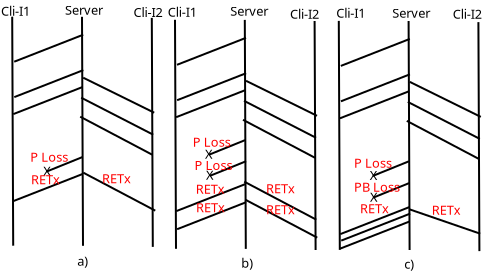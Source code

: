 <?xml version="1.0" encoding="UTF-8"?>
<dia:diagram xmlns:dia="http://www.lysator.liu.se/~alla/dia/">
  <dia:layer name="Background" visible="true" active="true">
    <dia:group>
      <dia:object type="Standard - Line" version="0" id="O0">
        <dia:attribute name="obj_pos">
          <dia:point val="2.1,1"/>
        </dia:attribute>
        <dia:attribute name="obj_bb">
          <dia:rectangle val="2.05,0.95;2.2,12.5"/>
        </dia:attribute>
        <dia:attribute name="conn_endpoints">
          <dia:point val="2.1,1"/>
          <dia:point val="2.15,12.45"/>
        </dia:attribute>
        <dia:attribute name="numcp">
          <dia:int val="1"/>
        </dia:attribute>
      </dia:object>
      <dia:object type="Standard - Line" version="0" id="O1">
        <dia:attribute name="obj_pos">
          <dia:point val="5.59,1.005"/>
        </dia:attribute>
        <dia:attribute name="obj_bb">
          <dia:rectangle val="5.54,0.955;5.69,12.505"/>
        </dia:attribute>
        <dia:attribute name="conn_endpoints">
          <dia:point val="5.59,1.005"/>
          <dia:point val="5.64,12.455"/>
        </dia:attribute>
        <dia:attribute name="numcp">
          <dia:int val="1"/>
        </dia:attribute>
      </dia:object>
      <dia:object type="Standard - Line" version="0" id="O2">
        <dia:attribute name="obj_pos">
          <dia:point val="9.08,1.06"/>
        </dia:attribute>
        <dia:attribute name="obj_bb">
          <dia:rectangle val="9.03,1.01;9.18,12.56"/>
        </dia:attribute>
        <dia:attribute name="conn_endpoints">
          <dia:point val="9.08,1.06"/>
          <dia:point val="9.13,12.51"/>
        </dia:attribute>
        <dia:attribute name="numcp">
          <dia:int val="1"/>
        </dia:attribute>
      </dia:object>
      <dia:object type="Standard - Line" version="0" id="O3">
        <dia:attribute name="obj_pos">
          <dia:point val="5.65,4.05"/>
        </dia:attribute>
        <dia:attribute name="obj_bb">
          <dia:rectangle val="5.583,3.983;9.267,5.867"/>
        </dia:attribute>
        <dia:attribute name="conn_endpoints">
          <dia:point val="5.65,4.05"/>
          <dia:point val="9.2,5.8"/>
        </dia:attribute>
        <dia:attribute name="numcp">
          <dia:int val="1"/>
        </dia:attribute>
      </dia:object>
      <dia:object type="Standard - Line" version="0" id="O4">
        <dia:attribute name="obj_pos">
          <dia:point val="5.55,5.05"/>
        </dia:attribute>
        <dia:attribute name="obj_bb">
          <dia:rectangle val="5.483,4.983;9.217,6.967"/>
        </dia:attribute>
        <dia:attribute name="conn_endpoints">
          <dia:point val="5.55,5.05"/>
          <dia:point val="9.15,6.9"/>
        </dia:attribute>
        <dia:attribute name="numcp">
          <dia:int val="1"/>
        </dia:attribute>
      </dia:object>
      <dia:object type="Standard - Line" version="0" id="O5">
        <dia:attribute name="obj_pos">
          <dia:point val="5.5,6"/>
        </dia:attribute>
        <dia:attribute name="obj_bb">
          <dia:rectangle val="5.432,5.932;9.168,7.968"/>
        </dia:attribute>
        <dia:attribute name="conn_endpoints">
          <dia:point val="5.5,6"/>
          <dia:point val="9.1,7.9"/>
        </dia:attribute>
        <dia:attribute name="numcp">
          <dia:int val="1"/>
        </dia:attribute>
      </dia:object>
      <dia:object type="Standard - Line" version="0" id="O6">
        <dia:attribute name="obj_pos">
          <dia:point val="2.2,3.25"/>
        </dia:attribute>
        <dia:attribute name="obj_bb">
          <dia:rectangle val="2.135,1.835;5.715,3.315"/>
        </dia:attribute>
        <dia:attribute name="conn_endpoints">
          <dia:point val="2.2,3.25"/>
          <dia:point val="5.65,1.9"/>
        </dia:attribute>
        <dia:attribute name="numcp">
          <dia:int val="1"/>
        </dia:attribute>
      </dia:object>
      <dia:object type="Standard - Text" version="1" id="O7">
        <dia:attribute name="obj_pos">
          <dia:point val="3.65,8.95"/>
        </dia:attribute>
        <dia:attribute name="obj_bb">
          <dia:rectangle val="3.65,8.355;4.088,9.102"/>
        </dia:attribute>
        <dia:attribute name="text">
          <dia:composite type="text">
            <dia:attribute name="string">
              <dia:string>#X#</dia:string>
            </dia:attribute>
            <dia:attribute name="font">
              <dia:font family="sans" style="0" name="Helvetica"/>
            </dia:attribute>
            <dia:attribute name="height">
              <dia:real val="0.8"/>
            </dia:attribute>
            <dia:attribute name="pos">
              <dia:point val="3.65,8.95"/>
            </dia:attribute>
            <dia:attribute name="color">
              <dia:color val="#000000"/>
            </dia:attribute>
            <dia:attribute name="alignment">
              <dia:enum val="0"/>
            </dia:attribute>
          </dia:composite>
        </dia:attribute>
        <dia:attribute name="valign">
          <dia:enum val="3"/>
        </dia:attribute>
      </dia:object>
      <dia:object type="Standard - Line" version="0" id="O8">
        <dia:attribute name="obj_pos">
          <dia:point val="2.205,5.02"/>
        </dia:attribute>
        <dia:attribute name="obj_bb">
          <dia:rectangle val="2.14,3.605;5.72,5.085"/>
        </dia:attribute>
        <dia:attribute name="conn_endpoints">
          <dia:point val="2.205,5.02"/>
          <dia:point val="5.655,3.67"/>
        </dia:attribute>
        <dia:attribute name="numcp">
          <dia:int val="1"/>
        </dia:attribute>
      </dia:object>
      <dia:object type="Standard - Line" version="0" id="O9">
        <dia:attribute name="obj_pos">
          <dia:point val="2.155,5.87"/>
        </dia:attribute>
        <dia:attribute name="obj_bb">
          <dia:rectangle val="2.09,4.455;5.67,5.935"/>
        </dia:attribute>
        <dia:attribute name="conn_endpoints">
          <dia:point val="2.155,5.87"/>
          <dia:point val="5.605,4.52"/>
        </dia:attribute>
        <dia:attribute name="numcp">
          <dia:int val="1"/>
        </dia:attribute>
      </dia:object>
      <dia:object type="Standard - Line" version="0" id="O10">
        <dia:attribute name="obj_pos">
          <dia:point val="3.8,8.75"/>
        </dia:attribute>
        <dia:attribute name="obj_bb">
          <dia:rectangle val="3.735,7.955;5.67,8.815"/>
        </dia:attribute>
        <dia:attribute name="conn_endpoints">
          <dia:point val="3.8,8.75"/>
          <dia:point val="5.605,8.02"/>
        </dia:attribute>
        <dia:attribute name="numcp">
          <dia:int val="1"/>
        </dia:attribute>
      </dia:object>
      <dia:object type="Standard - Line" version="0" id="O11">
        <dia:attribute name="obj_pos">
          <dia:point val="10.24,1.155"/>
        </dia:attribute>
        <dia:attribute name="obj_bb">
          <dia:rectangle val="10.19,1.105;10.34,12.655"/>
        </dia:attribute>
        <dia:attribute name="conn_endpoints">
          <dia:point val="10.24,1.155"/>
          <dia:point val="10.29,12.605"/>
        </dia:attribute>
        <dia:attribute name="numcp">
          <dia:int val="1"/>
        </dia:attribute>
      </dia:object>
      <dia:object type="Standard - Line" version="0" id="O12">
        <dia:attribute name="obj_pos">
          <dia:point val="13.73,1.16"/>
        </dia:attribute>
        <dia:attribute name="obj_bb">
          <dia:rectangle val="13.68,1.11;13.831,12.661"/>
        </dia:attribute>
        <dia:attribute name="conn_endpoints">
          <dia:point val="13.73,1.16"/>
          <dia:point val="13.78,12.61"/>
        </dia:attribute>
        <dia:attribute name="numcp">
          <dia:int val="1"/>
        </dia:attribute>
      </dia:object>
      <dia:object type="Standard - Line" version="0" id="O13">
        <dia:attribute name="obj_pos">
          <dia:point val="17.22,1.215"/>
        </dia:attribute>
        <dia:attribute name="obj_bb">
          <dia:rectangle val="17.17,1.165;17.321,12.716"/>
        </dia:attribute>
        <dia:attribute name="conn_endpoints">
          <dia:point val="17.22,1.215"/>
          <dia:point val="17.27,12.665"/>
        </dia:attribute>
        <dia:attribute name="numcp">
          <dia:int val="1"/>
        </dia:attribute>
      </dia:object>
      <dia:object type="Standard - Line" version="0" id="O14">
        <dia:attribute name="obj_pos">
          <dia:point val="13.79,4.205"/>
        </dia:attribute>
        <dia:attribute name="obj_bb">
          <dia:rectangle val="13.723,4.138;17.407,6.022"/>
        </dia:attribute>
        <dia:attribute name="conn_endpoints">
          <dia:point val="13.79,4.205"/>
          <dia:point val="17.34,5.955"/>
        </dia:attribute>
        <dia:attribute name="numcp">
          <dia:int val="1"/>
        </dia:attribute>
      </dia:object>
      <dia:object type="Standard - Line" version="0" id="O15">
        <dia:attribute name="obj_pos">
          <dia:point val="13.69,5.205"/>
        </dia:attribute>
        <dia:attribute name="obj_bb">
          <dia:rectangle val="13.623,5.138;17.358,7.123"/>
        </dia:attribute>
        <dia:attribute name="conn_endpoints">
          <dia:point val="13.69,5.205"/>
          <dia:point val="17.29,7.055"/>
        </dia:attribute>
        <dia:attribute name="numcp">
          <dia:int val="1"/>
        </dia:attribute>
      </dia:object>
      <dia:object type="Standard - Line" version="0" id="O16">
        <dia:attribute name="obj_pos">
          <dia:point val="13.64,6.155"/>
        </dia:attribute>
        <dia:attribute name="obj_bb">
          <dia:rectangle val="13.573,6.088;17.308,8.123"/>
        </dia:attribute>
        <dia:attribute name="conn_endpoints">
          <dia:point val="13.64,6.155"/>
          <dia:point val="17.24,8.055"/>
        </dia:attribute>
        <dia:attribute name="numcp">
          <dia:int val="1"/>
        </dia:attribute>
      </dia:object>
      <dia:object type="Standard - Line" version="0" id="O17">
        <dia:attribute name="obj_pos">
          <dia:point val="10.34,3.405"/>
        </dia:attribute>
        <dia:attribute name="obj_bb">
          <dia:rectangle val="10.275,1.99;13.855,3.47"/>
        </dia:attribute>
        <dia:attribute name="conn_endpoints">
          <dia:point val="10.34,3.405"/>
          <dia:point val="13.79,2.055"/>
        </dia:attribute>
        <dia:attribute name="numcp">
          <dia:int val="1"/>
        </dia:attribute>
      </dia:object>
      <dia:object type="Standard - Text" version="1" id="O18">
        <dia:attribute name="obj_pos">
          <dia:point val="11.79,9.155"/>
        </dia:attribute>
        <dia:attribute name="obj_bb">
          <dia:rectangle val="11.79,8.56;12.228,9.308"/>
        </dia:attribute>
        <dia:attribute name="text">
          <dia:composite type="text">
            <dia:attribute name="string">
              <dia:string>#X#</dia:string>
            </dia:attribute>
            <dia:attribute name="font">
              <dia:font family="sans" style="0" name="Helvetica"/>
            </dia:attribute>
            <dia:attribute name="height">
              <dia:real val="0.8"/>
            </dia:attribute>
            <dia:attribute name="pos">
              <dia:point val="11.79,9.155"/>
            </dia:attribute>
            <dia:attribute name="color">
              <dia:color val="#000000"/>
            </dia:attribute>
            <dia:attribute name="alignment">
              <dia:enum val="0"/>
            </dia:attribute>
          </dia:composite>
        </dia:attribute>
        <dia:attribute name="valign">
          <dia:enum val="3"/>
        </dia:attribute>
      </dia:object>
      <dia:object type="Standard - Line" version="0" id="O19">
        <dia:attribute name="obj_pos">
          <dia:point val="10.345,5.175"/>
        </dia:attribute>
        <dia:attribute name="obj_bb">
          <dia:rectangle val="10.28,3.76;13.86,5.24"/>
        </dia:attribute>
        <dia:attribute name="conn_endpoints">
          <dia:point val="10.345,5.175"/>
          <dia:point val="13.795,3.825"/>
        </dia:attribute>
        <dia:attribute name="numcp">
          <dia:int val="1"/>
        </dia:attribute>
      </dia:object>
      <dia:object type="Standard - Line" version="0" id="O20">
        <dia:attribute name="obj_pos">
          <dia:point val="10.295,6.025"/>
        </dia:attribute>
        <dia:attribute name="obj_bb">
          <dia:rectangle val="10.23,4.61;13.81,6.09"/>
        </dia:attribute>
        <dia:attribute name="conn_endpoints">
          <dia:point val="10.295,6.025"/>
          <dia:point val="13.745,4.675"/>
        </dia:attribute>
        <dia:attribute name="numcp">
          <dia:int val="1"/>
        </dia:attribute>
      </dia:object>
      <dia:object type="Standard - Line" version="0" id="O21">
        <dia:attribute name="obj_pos">
          <dia:point val="11.99,8.955"/>
        </dia:attribute>
        <dia:attribute name="obj_bb">
          <dia:rectangle val="11.925,8.16;13.86,9.02"/>
        </dia:attribute>
        <dia:attribute name="conn_endpoints">
          <dia:point val="11.99,8.955"/>
          <dia:point val="13.795,8.225"/>
        </dia:attribute>
        <dia:attribute name="numcp">
          <dia:int val="1"/>
        </dia:attribute>
      </dia:object>
      <dia:object type="Standard - Line" version="0" id="O22">
        <dia:attribute name="obj_pos">
          <dia:point val="18.43,1.21"/>
        </dia:attribute>
        <dia:attribute name="obj_bb">
          <dia:rectangle val="18.38,1.16;18.53,12.71"/>
        </dia:attribute>
        <dia:attribute name="conn_endpoints">
          <dia:point val="18.43,1.21"/>
          <dia:point val="18.48,12.66"/>
        </dia:attribute>
        <dia:attribute name="numcp">
          <dia:int val="1"/>
        </dia:attribute>
      </dia:object>
      <dia:object type="Standard - Line" version="0" id="O23">
        <dia:attribute name="obj_pos">
          <dia:point val="21.92,1.215"/>
        </dia:attribute>
        <dia:attribute name="obj_bb">
          <dia:rectangle val="21.87,1.165;22.021,12.716"/>
        </dia:attribute>
        <dia:attribute name="conn_endpoints">
          <dia:point val="21.92,1.215"/>
          <dia:point val="21.97,12.665"/>
        </dia:attribute>
        <dia:attribute name="numcp">
          <dia:int val="1"/>
        </dia:attribute>
      </dia:object>
      <dia:object type="Standard - Line" version="0" id="O24">
        <dia:attribute name="obj_pos">
          <dia:point val="25.41,1.27"/>
        </dia:attribute>
        <dia:attribute name="obj_bb">
          <dia:rectangle val="25.36,1.22;25.511,12.771"/>
        </dia:attribute>
        <dia:attribute name="conn_endpoints">
          <dia:point val="25.41,1.27"/>
          <dia:point val="25.46,12.72"/>
        </dia:attribute>
        <dia:attribute name="numcp">
          <dia:int val="1"/>
        </dia:attribute>
      </dia:object>
      <dia:object type="Standard - Line" version="0" id="O25">
        <dia:attribute name="obj_pos">
          <dia:point val="21.98,4.26"/>
        </dia:attribute>
        <dia:attribute name="obj_bb">
          <dia:rectangle val="21.913,4.193;25.597,6.077"/>
        </dia:attribute>
        <dia:attribute name="conn_endpoints">
          <dia:point val="21.98,4.26"/>
          <dia:point val="25.53,6.01"/>
        </dia:attribute>
        <dia:attribute name="numcp">
          <dia:int val="1"/>
        </dia:attribute>
      </dia:object>
      <dia:object type="Standard - Line" version="0" id="O26">
        <dia:attribute name="obj_pos">
          <dia:point val="21.88,5.26"/>
        </dia:attribute>
        <dia:attribute name="obj_bb">
          <dia:rectangle val="21.813,5.193;25.547,7.178"/>
        </dia:attribute>
        <dia:attribute name="conn_endpoints">
          <dia:point val="21.88,5.26"/>
          <dia:point val="25.48,7.11"/>
        </dia:attribute>
        <dia:attribute name="numcp">
          <dia:int val="1"/>
        </dia:attribute>
      </dia:object>
      <dia:object type="Standard - Line" version="0" id="O27">
        <dia:attribute name="obj_pos">
          <dia:point val="21.83,6.21"/>
        </dia:attribute>
        <dia:attribute name="obj_bb">
          <dia:rectangle val="21.763,6.143;25.498,8.178"/>
        </dia:attribute>
        <dia:attribute name="conn_endpoints">
          <dia:point val="21.83,6.21"/>
          <dia:point val="25.43,8.11"/>
        </dia:attribute>
        <dia:attribute name="numcp">
          <dia:int val="1"/>
        </dia:attribute>
      </dia:object>
      <dia:object type="Standard - Line" version="0" id="O28">
        <dia:attribute name="obj_pos">
          <dia:point val="18.53,3.46"/>
        </dia:attribute>
        <dia:attribute name="obj_bb">
          <dia:rectangle val="18.465,2.045;22.045,3.525"/>
        </dia:attribute>
        <dia:attribute name="conn_endpoints">
          <dia:point val="18.53,3.46"/>
          <dia:point val="21.98,2.11"/>
        </dia:attribute>
        <dia:attribute name="numcp">
          <dia:int val="1"/>
        </dia:attribute>
      </dia:object>
      <dia:object type="Standard - Text" version="1" id="O29">
        <dia:attribute name="obj_pos">
          <dia:point val="19.98,9.16"/>
        </dia:attribute>
        <dia:attribute name="obj_bb">
          <dia:rectangle val="19.98,8.565;20.418,9.313"/>
        </dia:attribute>
        <dia:attribute name="text">
          <dia:composite type="text">
            <dia:attribute name="string">
              <dia:string>#X#</dia:string>
            </dia:attribute>
            <dia:attribute name="font">
              <dia:font family="sans" style="0" name="Helvetica"/>
            </dia:attribute>
            <dia:attribute name="height">
              <dia:real val="0.8"/>
            </dia:attribute>
            <dia:attribute name="pos">
              <dia:point val="19.98,9.16"/>
            </dia:attribute>
            <dia:attribute name="color">
              <dia:color val="#000000"/>
            </dia:attribute>
            <dia:attribute name="alignment">
              <dia:enum val="0"/>
            </dia:attribute>
          </dia:composite>
        </dia:attribute>
        <dia:attribute name="valign">
          <dia:enum val="3"/>
        </dia:attribute>
      </dia:object>
      <dia:object type="Standard - Line" version="0" id="O30">
        <dia:attribute name="obj_pos">
          <dia:point val="18.535,5.23"/>
        </dia:attribute>
        <dia:attribute name="obj_bb">
          <dia:rectangle val="18.47,3.815;22.05,5.295"/>
        </dia:attribute>
        <dia:attribute name="conn_endpoints">
          <dia:point val="18.535,5.23"/>
          <dia:point val="21.985,3.88"/>
        </dia:attribute>
        <dia:attribute name="numcp">
          <dia:int val="1"/>
        </dia:attribute>
      </dia:object>
      <dia:object type="Standard - Line" version="0" id="O31">
        <dia:attribute name="obj_pos">
          <dia:point val="18.485,6.08"/>
        </dia:attribute>
        <dia:attribute name="obj_bb">
          <dia:rectangle val="18.42,4.665;22.0,6.145"/>
        </dia:attribute>
        <dia:attribute name="conn_endpoints">
          <dia:point val="18.485,6.08"/>
          <dia:point val="21.935,4.73"/>
        </dia:attribute>
        <dia:attribute name="numcp">
          <dia:int val="1"/>
        </dia:attribute>
      </dia:object>
      <dia:object type="Standard - Line" version="0" id="O32">
        <dia:attribute name="obj_pos">
          <dia:point val="20.13,8.96"/>
        </dia:attribute>
        <dia:attribute name="obj_bb">
          <dia:rectangle val="20.065,8.165;22.0,9.025"/>
        </dia:attribute>
        <dia:attribute name="conn_endpoints">
          <dia:point val="20.13,8.96"/>
          <dia:point val="21.935,8.23"/>
        </dia:attribute>
        <dia:attribute name="numcp">
          <dia:int val="1"/>
        </dia:attribute>
      </dia:object>
      <dia:object type="Standard - Line" version="0" id="O33">
        <dia:attribute name="obj_pos">
          <dia:point val="2.155,10.22"/>
        </dia:attribute>
        <dia:attribute name="obj_bb">
          <dia:rectangle val="2.09,8.805;5.67,10.285"/>
        </dia:attribute>
        <dia:attribute name="conn_endpoints">
          <dia:point val="2.155,10.22"/>
          <dia:point val="5.605,8.87"/>
        </dia:attribute>
        <dia:attribute name="numcp">
          <dia:int val="1"/>
        </dia:attribute>
      </dia:object>
      <dia:object type="Standard - Text" version="1" id="O34">
        <dia:attribute name="obj_pos">
          <dia:point val="11.74,8.1"/>
        </dia:attribute>
        <dia:attribute name="obj_bb">
          <dia:rectangle val="11.74,7.505;12.178,8.253"/>
        </dia:attribute>
        <dia:attribute name="text">
          <dia:composite type="text">
            <dia:attribute name="string">
              <dia:string>#X#</dia:string>
            </dia:attribute>
            <dia:attribute name="font">
              <dia:font family="sans" style="0" name="Helvetica"/>
            </dia:attribute>
            <dia:attribute name="height">
              <dia:real val="0.8"/>
            </dia:attribute>
            <dia:attribute name="pos">
              <dia:point val="11.74,8.1"/>
            </dia:attribute>
            <dia:attribute name="color">
              <dia:color val="#000000"/>
            </dia:attribute>
            <dia:attribute name="alignment">
              <dia:enum val="0"/>
            </dia:attribute>
          </dia:composite>
        </dia:attribute>
        <dia:attribute name="valign">
          <dia:enum val="3"/>
        </dia:attribute>
      </dia:object>
      <dia:object type="Standard - Line" version="0" id="O35">
        <dia:attribute name="obj_pos">
          <dia:point val="11.94,7.9"/>
        </dia:attribute>
        <dia:attribute name="obj_bb">
          <dia:rectangle val="11.875,7.105;13.81,7.965"/>
        </dia:attribute>
        <dia:attribute name="conn_endpoints">
          <dia:point val="11.94,7.9"/>
          <dia:point val="13.745,7.17"/>
        </dia:attribute>
        <dia:attribute name="numcp">
          <dia:int val="1"/>
        </dia:attribute>
      </dia:object>
      <dia:object type="Standard - Line" version="0" id="O36">
        <dia:attribute name="obj_pos">
          <dia:point val="10.305,10.72"/>
        </dia:attribute>
        <dia:attribute name="obj_bb">
          <dia:rectangle val="10.24,9.305;13.82,10.785"/>
        </dia:attribute>
        <dia:attribute name="conn_endpoints">
          <dia:point val="10.305,10.72"/>
          <dia:point val="13.755,9.37"/>
        </dia:attribute>
        <dia:attribute name="numcp">
          <dia:int val="1"/>
        </dia:attribute>
      </dia:object>
      <dia:object type="Standard - Line" version="0" id="O37">
        <dia:attribute name="obj_pos">
          <dia:point val="10.345,11.625"/>
        </dia:attribute>
        <dia:attribute name="obj_bb">
          <dia:rectangle val="10.28,10.21;13.86,11.69"/>
        </dia:attribute>
        <dia:attribute name="conn_endpoints">
          <dia:point val="10.345,11.625"/>
          <dia:point val="13.795,10.275"/>
        </dia:attribute>
        <dia:attribute name="numcp">
          <dia:int val="1"/>
        </dia:attribute>
      </dia:object>
      <dia:object type="Standard - Text" version="1" id="O38">
        <dia:attribute name="obj_pos">
          <dia:point val="19.99,10.25"/>
        </dia:attribute>
        <dia:attribute name="obj_bb">
          <dia:rectangle val="19.99,9.655;20.427,10.403"/>
        </dia:attribute>
        <dia:attribute name="text">
          <dia:composite type="text">
            <dia:attribute name="string">
              <dia:string>#X#</dia:string>
            </dia:attribute>
            <dia:attribute name="font">
              <dia:font family="sans" style="0" name="Helvetica"/>
            </dia:attribute>
            <dia:attribute name="height">
              <dia:real val="0.8"/>
            </dia:attribute>
            <dia:attribute name="pos">
              <dia:point val="19.99,10.25"/>
            </dia:attribute>
            <dia:attribute name="color">
              <dia:color val="#000000"/>
            </dia:attribute>
            <dia:attribute name="alignment">
              <dia:enum val="0"/>
            </dia:attribute>
          </dia:composite>
        </dia:attribute>
        <dia:attribute name="valign">
          <dia:enum val="3"/>
        </dia:attribute>
      </dia:object>
      <dia:object type="Standard - Line" version="0" id="O39">
        <dia:attribute name="obj_pos">
          <dia:point val="20.14,10.05"/>
        </dia:attribute>
        <dia:attribute name="obj_bb">
          <dia:rectangle val="20.075,9.255;22.01,10.115"/>
        </dia:attribute>
        <dia:attribute name="conn_endpoints">
          <dia:point val="20.14,10.05"/>
          <dia:point val="21.945,9.32"/>
        </dia:attribute>
        <dia:attribute name="numcp">
          <dia:int val="1"/>
        </dia:attribute>
      </dia:object>
      <dia:object type="Standard - Line" version="0" id="O40">
        <dia:attribute name="obj_pos">
          <dia:point val="18.505,11.87"/>
        </dia:attribute>
        <dia:attribute name="obj_bb">
          <dia:rectangle val="18.44,10.455;22.02,11.935"/>
        </dia:attribute>
        <dia:attribute name="conn_endpoints">
          <dia:point val="18.505,11.87"/>
          <dia:point val="21.955,10.52"/>
        </dia:attribute>
        <dia:attribute name="numcp">
          <dia:int val="1"/>
        </dia:attribute>
      </dia:object>
      <dia:object type="Standard - Line" version="0" id="O41">
        <dia:attribute name="obj_pos">
          <dia:point val="21.945,10.625"/>
        </dia:attribute>
        <dia:attribute name="obj_bb">
          <dia:rectangle val="21.881,10.561;25.564,11.914"/>
        </dia:attribute>
        <dia:attribute name="conn_endpoints">
          <dia:point val="21.945,10.625"/>
          <dia:point val="25.5,11.85"/>
        </dia:attribute>
        <dia:attribute name="numcp">
          <dia:int val="1"/>
        </dia:attribute>
      </dia:object>
      <dia:object type="Standard - Text" version="1" id="O42">
        <dia:attribute name="obj_pos">
          <dia:point val="21.1,1.05"/>
        </dia:attribute>
        <dia:attribute name="obj_bb">
          <dia:rectangle val="21.1,0.455;23.203,1.202"/>
        </dia:attribute>
        <dia:attribute name="text">
          <dia:composite type="text">
            <dia:attribute name="string">
              <dia:string>#Server#</dia:string>
            </dia:attribute>
            <dia:attribute name="font">
              <dia:font family="sans" style="0" name="Helvetica"/>
            </dia:attribute>
            <dia:attribute name="height">
              <dia:real val="0.8"/>
            </dia:attribute>
            <dia:attribute name="pos">
              <dia:point val="21.1,1.05"/>
            </dia:attribute>
            <dia:attribute name="color">
              <dia:color val="#000000"/>
            </dia:attribute>
            <dia:attribute name="alignment">
              <dia:enum val="0"/>
            </dia:attribute>
          </dia:composite>
        </dia:attribute>
        <dia:attribute name="valign">
          <dia:enum val="3"/>
        </dia:attribute>
      </dia:object>
      <dia:object type="Standard - Text" version="1" id="O43">
        <dia:attribute name="obj_pos">
          <dia:point val="4.74,0.9"/>
        </dia:attribute>
        <dia:attribute name="obj_bb">
          <dia:rectangle val="4.74,0.305;6.843,1.052"/>
        </dia:attribute>
        <dia:attribute name="text">
          <dia:composite type="text">
            <dia:attribute name="string">
              <dia:string>#Server#</dia:string>
            </dia:attribute>
            <dia:attribute name="font">
              <dia:font family="sans" style="0" name="Helvetica"/>
            </dia:attribute>
            <dia:attribute name="height">
              <dia:real val="0.8"/>
            </dia:attribute>
            <dia:attribute name="pos">
              <dia:point val="4.74,0.9"/>
            </dia:attribute>
            <dia:attribute name="color">
              <dia:color val="#000000"/>
            </dia:attribute>
            <dia:attribute name="alignment">
              <dia:enum val="0"/>
            </dia:attribute>
          </dia:composite>
        </dia:attribute>
        <dia:attribute name="valign">
          <dia:enum val="3"/>
        </dia:attribute>
      </dia:object>
      <dia:object type="Standard - Text" version="1" id="O44">
        <dia:attribute name="obj_pos">
          <dia:point val="13,0.95"/>
        </dia:attribute>
        <dia:attribute name="obj_bb">
          <dia:rectangle val="13,0.355;15.102,1.103"/>
        </dia:attribute>
        <dia:attribute name="text">
          <dia:composite type="text">
            <dia:attribute name="string">
              <dia:string>#Server#</dia:string>
            </dia:attribute>
            <dia:attribute name="font">
              <dia:font family="sans" style="0" name="Helvetica"/>
            </dia:attribute>
            <dia:attribute name="height">
              <dia:real val="0.8"/>
            </dia:attribute>
            <dia:attribute name="pos">
              <dia:point val="13,0.95"/>
            </dia:attribute>
            <dia:attribute name="color">
              <dia:color val="#000000"/>
            </dia:attribute>
            <dia:attribute name="alignment">
              <dia:enum val="0"/>
            </dia:attribute>
          </dia:composite>
        </dia:attribute>
        <dia:attribute name="valign">
          <dia:enum val="3"/>
        </dia:attribute>
      </dia:object>
      <dia:object type="Standard - Text" version="1" id="O45">
        <dia:attribute name="obj_pos">
          <dia:point val="18.3,1.05"/>
        </dia:attribute>
        <dia:attribute name="obj_bb">
          <dia:rectangle val="18.3,0.455;19.93,1.202"/>
        </dia:attribute>
        <dia:attribute name="text">
          <dia:composite type="text">
            <dia:attribute name="string">
              <dia:string>#Cli-I1#</dia:string>
            </dia:attribute>
            <dia:attribute name="font">
              <dia:font family="sans" style="0" name="Helvetica"/>
            </dia:attribute>
            <dia:attribute name="height">
              <dia:real val="0.8"/>
            </dia:attribute>
            <dia:attribute name="pos">
              <dia:point val="18.3,1.05"/>
            </dia:attribute>
            <dia:attribute name="color">
              <dia:color val="#000000"/>
            </dia:attribute>
            <dia:attribute name="alignment">
              <dia:enum val="0"/>
            </dia:attribute>
          </dia:composite>
        </dia:attribute>
        <dia:attribute name="valign">
          <dia:enum val="3"/>
        </dia:attribute>
      </dia:object>
      <dia:object type="Standard - Text" version="1" id="O46">
        <dia:attribute name="obj_pos">
          <dia:point val="1.54,0.95"/>
        </dia:attribute>
        <dia:attribute name="obj_bb">
          <dia:rectangle val="1.54,0.355;3.17,1.103"/>
        </dia:attribute>
        <dia:attribute name="text">
          <dia:composite type="text">
            <dia:attribute name="string">
              <dia:string>#Cli-I1#</dia:string>
            </dia:attribute>
            <dia:attribute name="font">
              <dia:font family="sans" style="0" name="Helvetica"/>
            </dia:attribute>
            <dia:attribute name="height">
              <dia:real val="0.8"/>
            </dia:attribute>
            <dia:attribute name="pos">
              <dia:point val="1.54,0.95"/>
            </dia:attribute>
            <dia:attribute name="color">
              <dia:color val="#000000"/>
            </dia:attribute>
            <dia:attribute name="alignment">
              <dia:enum val="0"/>
            </dia:attribute>
          </dia:composite>
        </dia:attribute>
        <dia:attribute name="valign">
          <dia:enum val="3"/>
        </dia:attribute>
      </dia:object>
      <dia:object type="Standard - Text" version="1" id="O47">
        <dia:attribute name="obj_pos">
          <dia:point val="9.88,1.005"/>
        </dia:attribute>
        <dia:attribute name="obj_bb">
          <dia:rectangle val="9.88,0.41;11.51,1.157"/>
        </dia:attribute>
        <dia:attribute name="text">
          <dia:composite type="text">
            <dia:attribute name="string">
              <dia:string>#Cli-I1#</dia:string>
            </dia:attribute>
            <dia:attribute name="font">
              <dia:font family="sans" style="0" name="Helvetica"/>
            </dia:attribute>
            <dia:attribute name="height">
              <dia:real val="0.8"/>
            </dia:attribute>
            <dia:attribute name="pos">
              <dia:point val="9.88,1.005"/>
            </dia:attribute>
            <dia:attribute name="color">
              <dia:color val="#000000"/>
            </dia:attribute>
            <dia:attribute name="alignment">
              <dia:enum val="0"/>
            </dia:attribute>
          </dia:composite>
        </dia:attribute>
        <dia:attribute name="valign">
          <dia:enum val="3"/>
        </dia:attribute>
      </dia:object>
      <dia:object type="Standard - Text" version="1" id="O48">
        <dia:attribute name="obj_pos">
          <dia:point val="8.17,1.01"/>
        </dia:attribute>
        <dia:attribute name="obj_bb">
          <dia:rectangle val="8.17,0.415;9.8,1.163"/>
        </dia:attribute>
        <dia:attribute name="text">
          <dia:composite type="text">
            <dia:attribute name="string">
              <dia:string>#Cli-I2#</dia:string>
            </dia:attribute>
            <dia:attribute name="font">
              <dia:font family="sans" style="0" name="Helvetica"/>
            </dia:attribute>
            <dia:attribute name="height">
              <dia:real val="0.8"/>
            </dia:attribute>
            <dia:attribute name="pos">
              <dia:point val="8.17,1.01"/>
            </dia:attribute>
            <dia:attribute name="color">
              <dia:color val="#000000"/>
            </dia:attribute>
            <dia:attribute name="alignment">
              <dia:enum val="0"/>
            </dia:attribute>
          </dia:composite>
        </dia:attribute>
        <dia:attribute name="valign">
          <dia:enum val="3"/>
        </dia:attribute>
      </dia:object>
      <dia:object type="Standard - Text" version="1" id="O49">
        <dia:attribute name="obj_pos">
          <dia:point val="15.99,1.1"/>
        </dia:attribute>
        <dia:attribute name="obj_bb">
          <dia:rectangle val="15.99,0.505;17.62,1.252"/>
        </dia:attribute>
        <dia:attribute name="text">
          <dia:composite type="text">
            <dia:attribute name="string">
              <dia:string>#Cli-I2#</dia:string>
            </dia:attribute>
            <dia:attribute name="font">
              <dia:font family="sans" style="0" name="Helvetica"/>
            </dia:attribute>
            <dia:attribute name="height">
              <dia:real val="0.8"/>
            </dia:attribute>
            <dia:attribute name="pos">
              <dia:point val="15.99,1.1"/>
            </dia:attribute>
            <dia:attribute name="color">
              <dia:color val="#000000"/>
            </dia:attribute>
            <dia:attribute name="alignment">
              <dia:enum val="0"/>
            </dia:attribute>
          </dia:composite>
        </dia:attribute>
        <dia:attribute name="valign">
          <dia:enum val="3"/>
        </dia:attribute>
      </dia:object>
      <dia:object type="Standard - Text" version="1" id="O50">
        <dia:attribute name="obj_pos">
          <dia:point val="24.13,1.105"/>
        </dia:attribute>
        <dia:attribute name="obj_bb">
          <dia:rectangle val="24.13,0.51;25.76,1.258"/>
        </dia:attribute>
        <dia:attribute name="text">
          <dia:composite type="text">
            <dia:attribute name="string">
              <dia:string>#Cli-I2#</dia:string>
            </dia:attribute>
            <dia:attribute name="font">
              <dia:font family="sans" style="0" name="Helvetica"/>
            </dia:attribute>
            <dia:attribute name="height">
              <dia:real val="0.8"/>
            </dia:attribute>
            <dia:attribute name="pos">
              <dia:point val="24.13,1.105"/>
            </dia:attribute>
            <dia:attribute name="color">
              <dia:color val="#000000"/>
            </dia:attribute>
            <dia:attribute name="alignment">
              <dia:enum val="0"/>
            </dia:attribute>
          </dia:composite>
        </dia:attribute>
        <dia:attribute name="valign">
          <dia:enum val="3"/>
        </dia:attribute>
      </dia:object>
      <dia:object type="Standard - Text" version="1" id="O51">
        <dia:attribute name="obj_pos">
          <dia:point val="3,8.25"/>
        </dia:attribute>
        <dia:attribute name="obj_bb">
          <dia:rectangle val="3,7.655;4.992,8.402"/>
        </dia:attribute>
        <dia:attribute name="text">
          <dia:composite type="text">
            <dia:attribute name="string">
              <dia:string>#P Loss#</dia:string>
            </dia:attribute>
            <dia:attribute name="font">
              <dia:font family="sans" style="0" name="Helvetica"/>
            </dia:attribute>
            <dia:attribute name="height">
              <dia:real val="0.8"/>
            </dia:attribute>
            <dia:attribute name="pos">
              <dia:point val="3,8.25"/>
            </dia:attribute>
            <dia:attribute name="color">
              <dia:color val="#ff0000"/>
            </dia:attribute>
            <dia:attribute name="alignment">
              <dia:enum val="0"/>
            </dia:attribute>
          </dia:composite>
        </dia:attribute>
        <dia:attribute name="valign">
          <dia:enum val="3"/>
        </dia:attribute>
      </dia:object>
      <dia:object type="Standard - Text" version="1" id="O52">
        <dia:attribute name="obj_pos">
          <dia:point val="11.13,7.505"/>
        </dia:attribute>
        <dia:attribute name="obj_bb">
          <dia:rectangle val="11.13,6.91;13.123,7.657"/>
        </dia:attribute>
        <dia:attribute name="text">
          <dia:composite type="text">
            <dia:attribute name="string">
              <dia:string>#P Loss#</dia:string>
            </dia:attribute>
            <dia:attribute name="font">
              <dia:font family="sans" style="0" name="Helvetica"/>
            </dia:attribute>
            <dia:attribute name="height">
              <dia:real val="0.8"/>
            </dia:attribute>
            <dia:attribute name="pos">
              <dia:point val="11.13,7.505"/>
            </dia:attribute>
            <dia:attribute name="color">
              <dia:color val="#ff0000"/>
            </dia:attribute>
            <dia:attribute name="alignment">
              <dia:enum val="0"/>
            </dia:attribute>
          </dia:composite>
        </dia:attribute>
        <dia:attribute name="valign">
          <dia:enum val="3"/>
        </dia:attribute>
      </dia:object>
      <dia:object type="Standard - Text" version="1" id="O53">
        <dia:attribute name="obj_pos">
          <dia:point val="11.22,8.66"/>
        </dia:attribute>
        <dia:attribute name="obj_bb">
          <dia:rectangle val="11.22,8.065;13.213,8.812"/>
        </dia:attribute>
        <dia:attribute name="text">
          <dia:composite type="text">
            <dia:attribute name="string">
              <dia:string>#P Loss#</dia:string>
            </dia:attribute>
            <dia:attribute name="font">
              <dia:font family="sans" style="0" name="Helvetica"/>
            </dia:attribute>
            <dia:attribute name="height">
              <dia:real val="0.8"/>
            </dia:attribute>
            <dia:attribute name="pos">
              <dia:point val="11.22,8.66"/>
            </dia:attribute>
            <dia:attribute name="color">
              <dia:color val="#ff0000"/>
            </dia:attribute>
            <dia:attribute name="alignment">
              <dia:enum val="0"/>
            </dia:attribute>
          </dia:composite>
        </dia:attribute>
        <dia:attribute name="valign">
          <dia:enum val="3"/>
        </dia:attribute>
      </dia:object>
      <dia:object type="Standard - Text" version="1" id="O54">
        <dia:attribute name="obj_pos">
          <dia:point val="19.19,8.55"/>
        </dia:attribute>
        <dia:attribute name="obj_bb">
          <dia:rectangle val="19.19,7.955;21.183,8.703"/>
        </dia:attribute>
        <dia:attribute name="text">
          <dia:composite type="text">
            <dia:attribute name="string">
              <dia:string>#P Loss#</dia:string>
            </dia:attribute>
            <dia:attribute name="font">
              <dia:font family="sans" style="0" name="Helvetica"/>
            </dia:attribute>
            <dia:attribute name="height">
              <dia:real val="0.8"/>
            </dia:attribute>
            <dia:attribute name="pos">
              <dia:point val="19.19,8.55"/>
            </dia:attribute>
            <dia:attribute name="color">
              <dia:color val="#ff0000"/>
            </dia:attribute>
            <dia:attribute name="alignment">
              <dia:enum val="0"/>
            </dia:attribute>
          </dia:composite>
        </dia:attribute>
        <dia:attribute name="valign">
          <dia:enum val="3"/>
        </dia:attribute>
      </dia:object>
      <dia:object type="Standard - Text" version="1" id="O55">
        <dia:attribute name="obj_pos">
          <dia:point val="19.19,9.75"/>
        </dia:attribute>
        <dia:attribute name="obj_bb">
          <dia:rectangle val="19.19,9.155;21.622,9.902"/>
        </dia:attribute>
        <dia:attribute name="text">
          <dia:composite type="text">
            <dia:attribute name="string">
              <dia:string>#PB Loss#</dia:string>
            </dia:attribute>
            <dia:attribute name="font">
              <dia:font family="sans" style="0" name="Helvetica"/>
            </dia:attribute>
            <dia:attribute name="height">
              <dia:real val="0.8"/>
            </dia:attribute>
            <dia:attribute name="pos">
              <dia:point val="19.19,9.75"/>
            </dia:attribute>
            <dia:attribute name="color">
              <dia:color val="#ff0000"/>
            </dia:attribute>
            <dia:attribute name="alignment">
              <dia:enum val="0"/>
            </dia:attribute>
          </dia:composite>
        </dia:attribute>
        <dia:attribute name="valign">
          <dia:enum val="3"/>
        </dia:attribute>
      </dia:object>
      <dia:object type="Standard - Text" version="1" id="O56">
        <dia:attribute name="obj_pos">
          <dia:point val="5.35,13.45"/>
        </dia:attribute>
        <dia:attribute name="obj_bb">
          <dia:rectangle val="5.35,12.855;5.992,13.602"/>
        </dia:attribute>
        <dia:attribute name="text">
          <dia:composite type="text">
            <dia:attribute name="string">
              <dia:string>#a)#</dia:string>
            </dia:attribute>
            <dia:attribute name="font">
              <dia:font family="sans" style="0" name="Helvetica"/>
            </dia:attribute>
            <dia:attribute name="height">
              <dia:real val="0.8"/>
            </dia:attribute>
            <dia:attribute name="pos">
              <dia:point val="5.35,13.45"/>
            </dia:attribute>
            <dia:attribute name="color">
              <dia:color val="#000000"/>
            </dia:attribute>
            <dia:attribute name="alignment">
              <dia:enum val="0"/>
            </dia:attribute>
          </dia:composite>
        </dia:attribute>
        <dia:attribute name="valign">
          <dia:enum val="3"/>
        </dia:attribute>
      </dia:object>
      <dia:object type="Standard - Text" version="1" id="O57">
        <dia:attribute name="obj_pos">
          <dia:point val="13.55,13.55"/>
        </dia:attribute>
        <dia:attribute name="obj_bb">
          <dia:rectangle val="13.55,12.955;14.207,13.703"/>
        </dia:attribute>
        <dia:attribute name="text">
          <dia:composite type="text">
            <dia:attribute name="string">
              <dia:string>#b)#</dia:string>
            </dia:attribute>
            <dia:attribute name="font">
              <dia:font family="sans" style="0" name="Helvetica"/>
            </dia:attribute>
            <dia:attribute name="height">
              <dia:real val="0.8"/>
            </dia:attribute>
            <dia:attribute name="pos">
              <dia:point val="13.55,13.55"/>
            </dia:attribute>
            <dia:attribute name="color">
              <dia:color val="#000000"/>
            </dia:attribute>
            <dia:attribute name="alignment">
              <dia:enum val="0"/>
            </dia:attribute>
          </dia:composite>
        </dia:attribute>
        <dia:attribute name="valign">
          <dia:enum val="3"/>
        </dia:attribute>
      </dia:object>
      <dia:object type="Standard - Text" version="1" id="O58">
        <dia:attribute name="obj_pos">
          <dia:point val="21.7,13.6"/>
        </dia:attribute>
        <dia:attribute name="obj_bb">
          <dia:rectangle val="21.7,13.005;22.302,13.752"/>
        </dia:attribute>
        <dia:attribute name="text">
          <dia:composite type="text">
            <dia:attribute name="string">
              <dia:string>#c)#</dia:string>
            </dia:attribute>
            <dia:attribute name="font">
              <dia:font family="sans" style="0" name="Helvetica"/>
            </dia:attribute>
            <dia:attribute name="height">
              <dia:real val="0.8"/>
            </dia:attribute>
            <dia:attribute name="pos">
              <dia:point val="21.7,13.6"/>
            </dia:attribute>
            <dia:attribute name="color">
              <dia:color val="#000000"/>
            </dia:attribute>
            <dia:attribute name="alignment">
              <dia:enum val="0"/>
            </dia:attribute>
          </dia:composite>
        </dia:attribute>
        <dia:attribute name="valign">
          <dia:enum val="3"/>
        </dia:attribute>
      </dia:object>
      <dia:object type="Standard - Line" version="0" id="O59">
        <dia:attribute name="obj_pos">
          <dia:point val="5.653,8.798"/>
        </dia:attribute>
        <dia:attribute name="obj_bb">
          <dia:rectangle val="5.585,8.73;9.32,10.765"/>
        </dia:attribute>
        <dia:attribute name="conn_endpoints">
          <dia:point val="5.653,8.798"/>
          <dia:point val="9.253,10.698"/>
        </dia:attribute>
        <dia:attribute name="numcp">
          <dia:int val="1"/>
        </dia:attribute>
      </dia:object>
      <dia:object type="Standard - Line" version="0" id="O60">
        <dia:attribute name="obj_pos">
          <dia:point val="13.703,9.248"/>
        </dia:attribute>
        <dia:attribute name="obj_bb">
          <dia:rectangle val="13.635,9.18;17.37,11.215"/>
        </dia:attribute>
        <dia:attribute name="conn_endpoints">
          <dia:point val="13.703,9.248"/>
          <dia:point val="17.303,11.148"/>
        </dia:attribute>
        <dia:attribute name="numcp">
          <dia:int val="1"/>
        </dia:attribute>
      </dia:object>
      <dia:object type="Standard - Line" version="0" id="O61">
        <dia:attribute name="obj_pos">
          <dia:point val="13.753,10.148"/>
        </dia:attribute>
        <dia:attribute name="obj_bb">
          <dia:rectangle val="13.685,10.08;17.42,12.115"/>
        </dia:attribute>
        <dia:attribute name="conn_endpoints">
          <dia:point val="13.753,10.148"/>
          <dia:point val="17.353,12.048"/>
        </dia:attribute>
        <dia:attribute name="numcp">
          <dia:int val="1"/>
        </dia:attribute>
      </dia:object>
      <dia:object type="Standard - Text" version="1" id="O62">
        <dia:attribute name="obj_pos">
          <dia:point val="3.035,9.375"/>
        </dia:attribute>
        <dia:attribute name="obj_bb">
          <dia:rectangle val="3.035,8.78;4.655,9.527"/>
        </dia:attribute>
        <dia:attribute name="text">
          <dia:composite type="text">
            <dia:attribute name="string">
              <dia:string>#RETx#</dia:string>
            </dia:attribute>
            <dia:attribute name="font">
              <dia:font family="sans" style="0" name="Helvetica"/>
            </dia:attribute>
            <dia:attribute name="height">
              <dia:real val="0.8"/>
            </dia:attribute>
            <dia:attribute name="pos">
              <dia:point val="3.035,9.375"/>
            </dia:attribute>
            <dia:attribute name="color">
              <dia:color val="#ff0000"/>
            </dia:attribute>
            <dia:attribute name="alignment">
              <dia:enum val="0"/>
            </dia:attribute>
          </dia:composite>
        </dia:attribute>
        <dia:attribute name="valign">
          <dia:enum val="3"/>
        </dia:attribute>
      </dia:object>
      <dia:object type="Standard - Text" version="1" id="O63">
        <dia:attribute name="obj_pos">
          <dia:point val="6.585,9.325"/>
        </dia:attribute>
        <dia:attribute name="obj_bb">
          <dia:rectangle val="6.585,8.73;8.205,9.477"/>
        </dia:attribute>
        <dia:attribute name="text">
          <dia:composite type="text">
            <dia:attribute name="string">
              <dia:string>#RETx#</dia:string>
            </dia:attribute>
            <dia:attribute name="font">
              <dia:font family="sans" style="0" name="Helvetica"/>
            </dia:attribute>
            <dia:attribute name="height">
              <dia:real val="0.8"/>
            </dia:attribute>
            <dia:attribute name="pos">
              <dia:point val="6.585,9.325"/>
            </dia:attribute>
            <dia:attribute name="color">
              <dia:color val="#ff0000"/>
            </dia:attribute>
            <dia:attribute name="alignment">
              <dia:enum val="0"/>
            </dia:attribute>
          </dia:composite>
        </dia:attribute>
        <dia:attribute name="valign">
          <dia:enum val="3"/>
        </dia:attribute>
      </dia:object>
      <dia:object type="Standard - Text" version="1" id="O64">
        <dia:attribute name="obj_pos">
          <dia:point val="11.28,9.85"/>
        </dia:attribute>
        <dia:attribute name="obj_bb">
          <dia:rectangle val="11.28,9.255;12.9,10.002"/>
        </dia:attribute>
        <dia:attribute name="text">
          <dia:composite type="text">
            <dia:attribute name="string">
              <dia:string>#RETx#</dia:string>
            </dia:attribute>
            <dia:attribute name="font">
              <dia:font family="sans" style="0" name="Helvetica"/>
            </dia:attribute>
            <dia:attribute name="height">
              <dia:real val="0.8"/>
            </dia:attribute>
            <dia:attribute name="pos">
              <dia:point val="11.28,9.85"/>
            </dia:attribute>
            <dia:attribute name="color">
              <dia:color val="#ff0000"/>
            </dia:attribute>
            <dia:attribute name="alignment">
              <dia:enum val="0"/>
            </dia:attribute>
          </dia:composite>
        </dia:attribute>
        <dia:attribute name="valign">
          <dia:enum val="3"/>
        </dia:attribute>
      </dia:object>
      <dia:object type="Standard - Text" version="1" id="O65">
        <dia:attribute name="obj_pos">
          <dia:point val="11.285,10.775"/>
        </dia:attribute>
        <dia:attribute name="obj_bb">
          <dia:rectangle val="11.285,10.18;12.905,10.928"/>
        </dia:attribute>
        <dia:attribute name="text">
          <dia:composite type="text">
            <dia:attribute name="string">
              <dia:string>#RETx#</dia:string>
            </dia:attribute>
            <dia:attribute name="font">
              <dia:font family="sans" style="0" name="Helvetica"/>
            </dia:attribute>
            <dia:attribute name="height">
              <dia:real val="0.8"/>
            </dia:attribute>
            <dia:attribute name="pos">
              <dia:point val="11.285,10.775"/>
            </dia:attribute>
            <dia:attribute name="color">
              <dia:color val="#ff0000"/>
            </dia:attribute>
            <dia:attribute name="alignment">
              <dia:enum val="0"/>
            </dia:attribute>
          </dia:composite>
        </dia:attribute>
        <dia:attribute name="valign">
          <dia:enum val="3"/>
        </dia:attribute>
      </dia:object>
      <dia:object type="Standard - Text" version="1" id="O66">
        <dia:attribute name="obj_pos">
          <dia:point val="14.785,9.825"/>
        </dia:attribute>
        <dia:attribute name="obj_bb">
          <dia:rectangle val="14.785,9.23;16.405,9.977"/>
        </dia:attribute>
        <dia:attribute name="text">
          <dia:composite type="text">
            <dia:attribute name="string">
              <dia:string>#RETx#</dia:string>
            </dia:attribute>
            <dia:attribute name="font">
              <dia:font family="sans" style="0" name="Helvetica"/>
            </dia:attribute>
            <dia:attribute name="height">
              <dia:real val="0.8"/>
            </dia:attribute>
            <dia:attribute name="pos">
              <dia:point val="14.785,9.825"/>
            </dia:attribute>
            <dia:attribute name="color">
              <dia:color val="#ff0000"/>
            </dia:attribute>
            <dia:attribute name="alignment">
              <dia:enum val="0"/>
            </dia:attribute>
          </dia:composite>
        </dia:attribute>
        <dia:attribute name="valign">
          <dia:enum val="3"/>
        </dia:attribute>
      </dia:object>
      <dia:object type="Standard - Text" version="1" id="O67">
        <dia:attribute name="obj_pos">
          <dia:point val="14.785,10.875"/>
        </dia:attribute>
        <dia:attribute name="obj_bb">
          <dia:rectangle val="14.785,10.28;16.405,11.027"/>
        </dia:attribute>
        <dia:attribute name="text">
          <dia:composite type="text">
            <dia:attribute name="string">
              <dia:string>#RETx#</dia:string>
            </dia:attribute>
            <dia:attribute name="font">
              <dia:font family="sans" style="0" name="Helvetica"/>
            </dia:attribute>
            <dia:attribute name="height">
              <dia:real val="0.8"/>
            </dia:attribute>
            <dia:attribute name="pos">
              <dia:point val="14.785,10.875"/>
            </dia:attribute>
            <dia:attribute name="color">
              <dia:color val="#ff0000"/>
            </dia:attribute>
            <dia:attribute name="alignment">
              <dia:enum val="0"/>
            </dia:attribute>
          </dia:composite>
        </dia:attribute>
        <dia:attribute name="valign">
          <dia:enum val="3"/>
        </dia:attribute>
      </dia:object>
      <dia:object type="Standard - Text" version="1" id="O68">
        <dia:attribute name="obj_pos">
          <dia:point val="19.485,10.825"/>
        </dia:attribute>
        <dia:attribute name="obj_bb">
          <dia:rectangle val="19.485,10.23;21.105,10.977"/>
        </dia:attribute>
        <dia:attribute name="text">
          <dia:composite type="text">
            <dia:attribute name="string">
              <dia:string>#RETx#</dia:string>
            </dia:attribute>
            <dia:attribute name="font">
              <dia:font family="sans" style="0" name="Helvetica"/>
            </dia:attribute>
            <dia:attribute name="height">
              <dia:real val="0.8"/>
            </dia:attribute>
            <dia:attribute name="pos">
              <dia:point val="19.485,10.825"/>
            </dia:attribute>
            <dia:attribute name="color">
              <dia:color val="#ff0000"/>
            </dia:attribute>
            <dia:attribute name="alignment">
              <dia:enum val="0"/>
            </dia:attribute>
          </dia:composite>
        </dia:attribute>
        <dia:attribute name="valign">
          <dia:enum val="3"/>
        </dia:attribute>
      </dia:object>
      <dia:object type="Standard - Text" version="1" id="O69">
        <dia:attribute name="obj_pos">
          <dia:point val="23.08,10.9"/>
        </dia:attribute>
        <dia:attribute name="obj_bb">
          <dia:rectangle val="23.08,10.305;24.7,11.053"/>
        </dia:attribute>
        <dia:attribute name="text">
          <dia:composite type="text">
            <dia:attribute name="string">
              <dia:string>#RETx#</dia:string>
            </dia:attribute>
            <dia:attribute name="font">
              <dia:font family="sans" style="0" name="Helvetica"/>
            </dia:attribute>
            <dia:attribute name="height">
              <dia:real val="0.8"/>
            </dia:attribute>
            <dia:attribute name="pos">
              <dia:point val="23.08,10.9"/>
            </dia:attribute>
            <dia:attribute name="color">
              <dia:color val="#ff0000"/>
            </dia:attribute>
            <dia:attribute name="alignment">
              <dia:enum val="0"/>
            </dia:attribute>
          </dia:composite>
        </dia:attribute>
        <dia:attribute name="valign">
          <dia:enum val="3"/>
        </dia:attribute>
      </dia:object>
      <dia:object type="Standard - Line" version="0" id="O70">
        <dia:attribute name="obj_pos">
          <dia:point val="18.5,12.595"/>
        </dia:attribute>
        <dia:attribute name="obj_bb">
          <dia:rectangle val="18.435,11.18;22.015,12.66"/>
        </dia:attribute>
        <dia:attribute name="conn_endpoints">
          <dia:point val="18.5,12.595"/>
          <dia:point val="21.95,11.245"/>
        </dia:attribute>
        <dia:attribute name="numcp">
          <dia:int val="1"/>
        </dia:attribute>
      </dia:object>
      <dia:object type="Standard - Line" version="0" id="O71">
        <dia:attribute name="obj_pos">
          <dia:point val="18.55,12.195"/>
        </dia:attribute>
        <dia:attribute name="obj_bb">
          <dia:rectangle val="18.485,10.78;22.065,12.26"/>
        </dia:attribute>
        <dia:attribute name="conn_endpoints">
          <dia:point val="18.55,12.195"/>
          <dia:point val="22.0,10.845"/>
        </dia:attribute>
        <dia:attribute name="numcp">
          <dia:int val="1"/>
        </dia:attribute>
      </dia:object>
    </dia:group>
  </dia:layer>
</dia:diagram>
